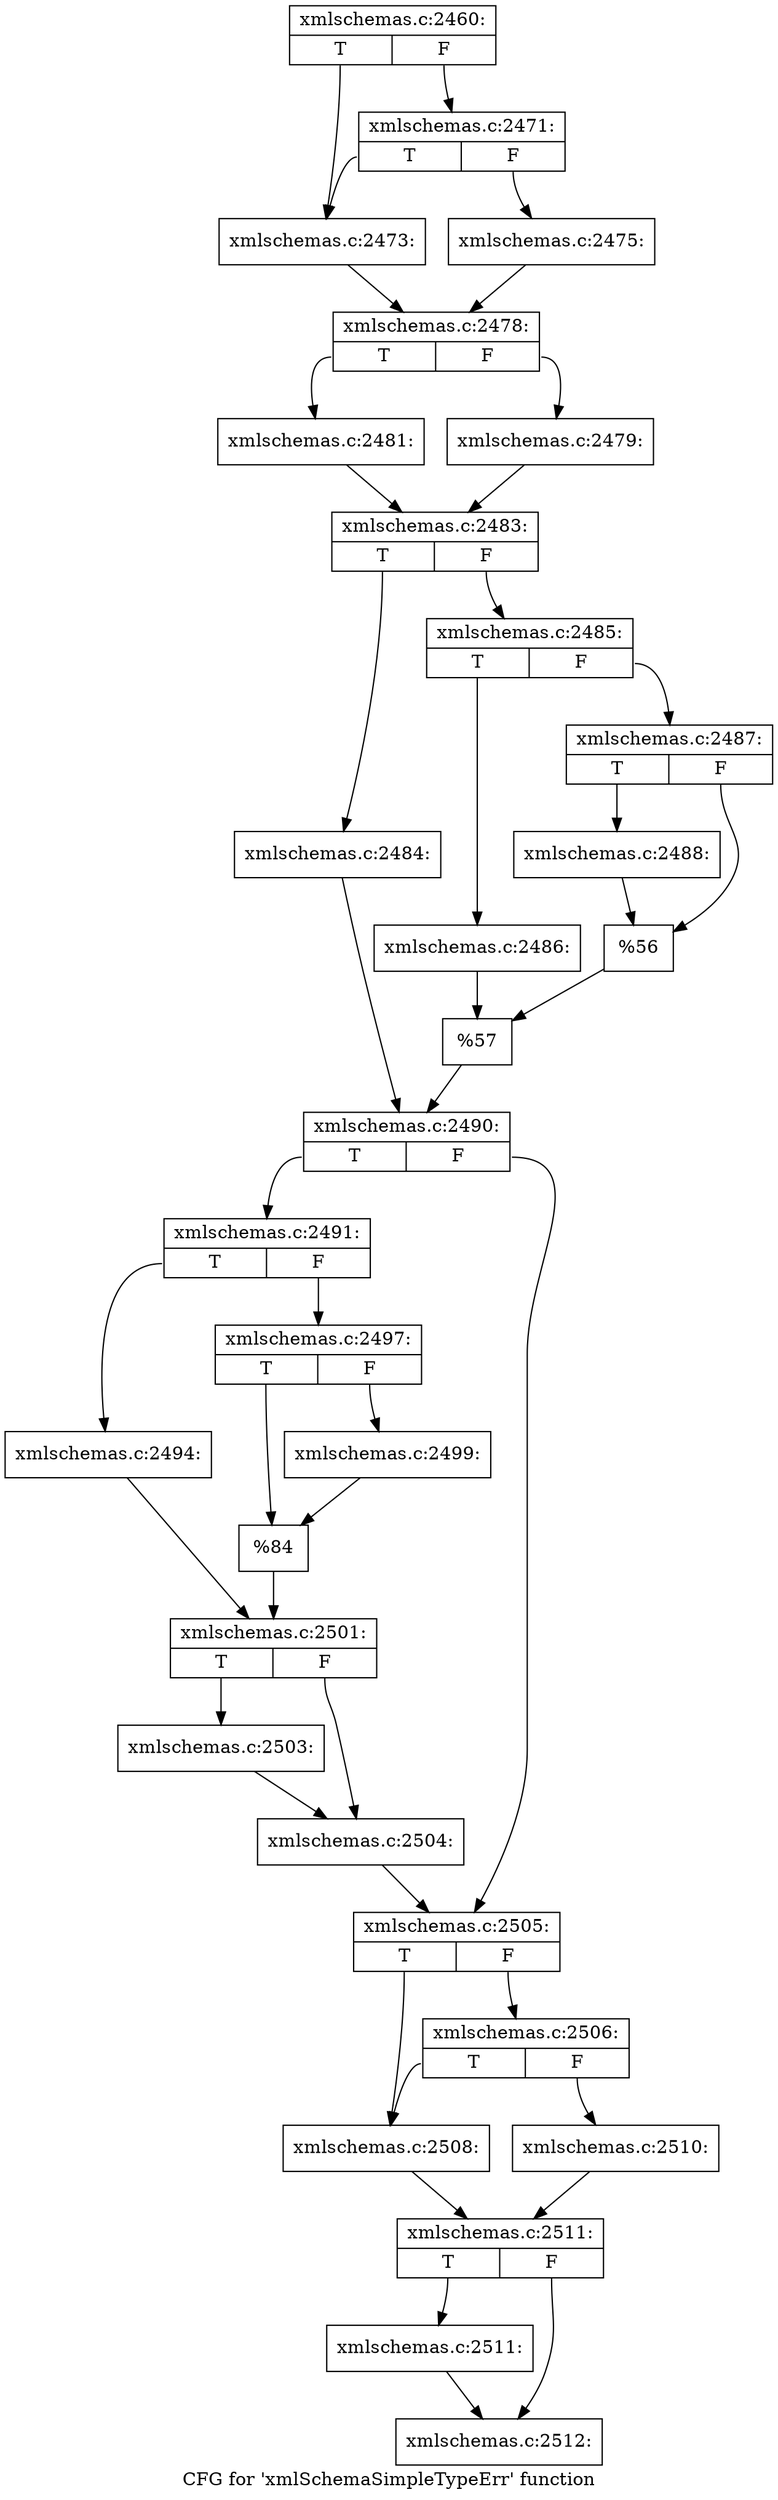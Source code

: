 digraph "CFG for 'xmlSchemaSimpleTypeErr' function" {
	label="CFG for 'xmlSchemaSimpleTypeErr' function";

	Node0x55d0266dfbb0 [shape=record,label="{xmlschemas.c:2460:|{<s0>T|<s1>F}}"];
	Node0x55d0266dfbb0:s0 -> Node0x55d0266e5380;
	Node0x55d0266dfbb0:s1 -> Node0x55d0266e5470;
	Node0x55d0266e5470 [shape=record,label="{xmlschemas.c:2471:|{<s0>T|<s1>F}}"];
	Node0x55d0266e5470:s0 -> Node0x55d0266e5380;
	Node0x55d0266e5470:s1 -> Node0x55d0266e5420;
	Node0x55d0266e5380 [shape=record,label="{xmlschemas.c:2473:}"];
	Node0x55d0266e5380 -> Node0x55d0266e53d0;
	Node0x55d0266e5420 [shape=record,label="{xmlschemas.c:2475:}"];
	Node0x55d0266e5420 -> Node0x55d0266e53d0;
	Node0x55d0266e53d0 [shape=record,label="{xmlschemas.c:2478:|{<s0>T|<s1>F}}"];
	Node0x55d0266e53d0:s0 -> Node0x55d0266e5fb0;
	Node0x55d0266e53d0:s1 -> Node0x55d0266e5f10;
	Node0x55d0266e5f10 [shape=record,label="{xmlschemas.c:2479:}"];
	Node0x55d0266e5f10 -> Node0x55d0266e5f60;
	Node0x55d0266e5fb0 [shape=record,label="{xmlschemas.c:2481:}"];
	Node0x55d0266e5fb0 -> Node0x55d0266e5f60;
	Node0x55d0266e5f60 [shape=record,label="{xmlschemas.c:2483:|{<s0>T|<s1>F}}"];
	Node0x55d0266e5f60:s0 -> Node0x55d0266e6960;
	Node0x55d0266e5f60:s1 -> Node0x55d0266e6a00;
	Node0x55d0266e6960 [shape=record,label="{xmlschemas.c:2484:}"];
	Node0x55d0266e6960 -> Node0x55d0266e69b0;
	Node0x55d0266e6a00 [shape=record,label="{xmlschemas.c:2485:|{<s0>T|<s1>F}}"];
	Node0x55d0266e6a00:s0 -> Node0x55d0266e7110;
	Node0x55d0266e6a00:s1 -> Node0x55d0266e71b0;
	Node0x55d0266e7110 [shape=record,label="{xmlschemas.c:2486:}"];
	Node0x55d0266e7110 -> Node0x55d0266e7160;
	Node0x55d0266e71b0 [shape=record,label="{xmlschemas.c:2487:|{<s0>T|<s1>F}}"];
	Node0x55d0266e71b0:s0 -> Node0x55d0266e78c0;
	Node0x55d0266e71b0:s1 -> Node0x55d0266e7910;
	Node0x55d0266e78c0 [shape=record,label="{xmlschemas.c:2488:}"];
	Node0x55d0266e78c0 -> Node0x55d0266e7910;
	Node0x55d0266e7910 [shape=record,label="{%56}"];
	Node0x55d0266e7910 -> Node0x55d0266e7160;
	Node0x55d0266e7160 [shape=record,label="{%57}"];
	Node0x55d0266e7160 -> Node0x55d0266e69b0;
	Node0x55d0266e69b0 [shape=record,label="{xmlschemas.c:2490:|{<s0>T|<s1>F}}"];
	Node0x55d0266e69b0:s0 -> Node0x55d0266e80e0;
	Node0x55d0266e69b0:s1 -> Node0x55d0266e8130;
	Node0x55d0266e80e0 [shape=record,label="{xmlschemas.c:2491:|{<s0>T|<s1>F}}"];
	Node0x55d0266e80e0:s0 -> Node0x55d0266e8b10;
	Node0x55d0266e80e0:s1 -> Node0x55d0266e8bb0;
	Node0x55d0266e8b10 [shape=record,label="{xmlschemas.c:2494:}"];
	Node0x55d0266e8b10 -> Node0x55d0266e8b60;
	Node0x55d0266e8bb0 [shape=record,label="{xmlschemas.c:2497:|{<s0>T|<s1>F}}"];
	Node0x55d0266e8bb0:s0 -> Node0x55d0266e9fe0;
	Node0x55d0266e8bb0:s1 -> Node0x55d0266e9f90;
	Node0x55d0266e9f90 [shape=record,label="{xmlschemas.c:2499:}"];
	Node0x55d0266e9f90 -> Node0x55d0266e9fe0;
	Node0x55d0266e9fe0 [shape=record,label="{%84}"];
	Node0x55d0266e9fe0 -> Node0x55d0266e8b60;
	Node0x55d0266e8b60 [shape=record,label="{xmlschemas.c:2501:|{<s0>T|<s1>F}}"];
	Node0x55d0266e8b60:s0 -> Node0x55d0266eabf0;
	Node0x55d0266e8b60:s1 -> Node0x55d0266eac40;
	Node0x55d0266eabf0 [shape=record,label="{xmlschemas.c:2503:}"];
	Node0x55d0266eabf0 -> Node0x55d0266eac40;
	Node0x55d0266eac40 [shape=record,label="{xmlschemas.c:2504:}"];
	Node0x55d0266eac40 -> Node0x55d0266e8130;
	Node0x55d0266e8130 [shape=record,label="{xmlschemas.c:2505:|{<s0>T|<s1>F}}"];
	Node0x55d0266e8130:s0 -> Node0x55d0266eb530;
	Node0x55d0266e8130:s1 -> Node0x55d0266eb620;
	Node0x55d0266eb620 [shape=record,label="{xmlschemas.c:2506:|{<s0>T|<s1>F}}"];
	Node0x55d0266eb620:s0 -> Node0x55d0266eb530;
	Node0x55d0266eb620:s1 -> Node0x55d0266eb5d0;
	Node0x55d0266eb530 [shape=record,label="{xmlschemas.c:2508:}"];
	Node0x55d0266eb530 -> Node0x55d0266eb580;
	Node0x55d0266eb5d0 [shape=record,label="{xmlschemas.c:2510:}"];
	Node0x55d0266eb5d0 -> Node0x55d0266eb580;
	Node0x55d0266eb580 [shape=record,label="{xmlschemas.c:2511:|{<s0>T|<s1>F}}"];
	Node0x55d0266eb580:s0 -> Node0x55d0266ec590;
	Node0x55d0266eb580:s1 -> Node0x55d0266ec5e0;
	Node0x55d0266ec590 [shape=record,label="{xmlschemas.c:2511:}"];
	Node0x55d0266ec590 -> Node0x55d0266ec5e0;
	Node0x55d0266ec5e0 [shape=record,label="{xmlschemas.c:2512:}"];
}
